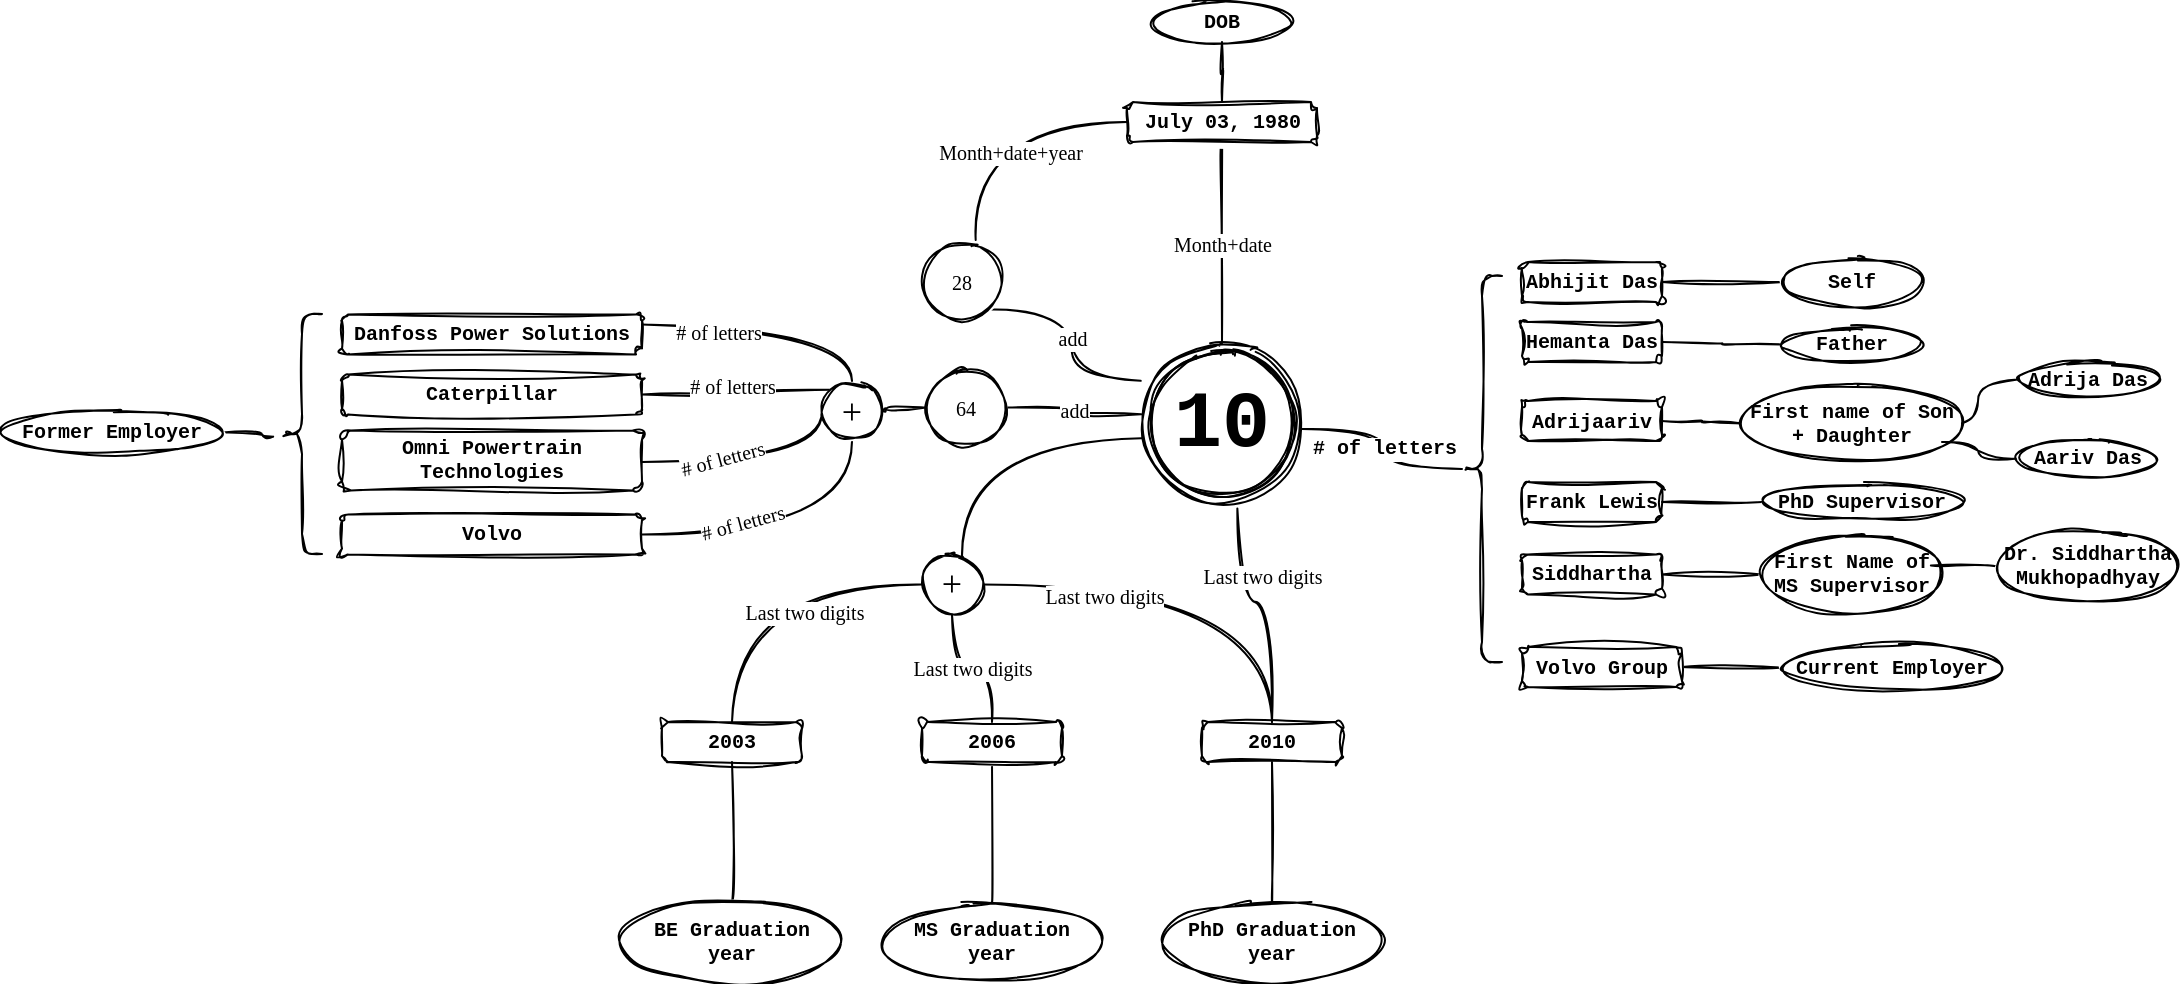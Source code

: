 <mxfile version="20.7.4" type="device"><diagram id="dtXAtsoBDzkD98JHixK8" name="Page-1"><mxGraphModel dx="497" dy="388" grid="1" gridSize="10" guides="1" tooltips="1" connect="1" arrows="1" fold="1" page="1" pageScale="1" pageWidth="1100" pageHeight="850" math="0" shadow="0"><root><mxCell id="0"/><mxCell id="1" parent="0"/><mxCell id="CIB6YgDIKwOVZnTUsFyA-10" style="edgeStyle=orthogonalEdgeStyle;curved=1;sketch=1;orthogonalLoop=1;jettySize=auto;html=1;fontSize=10;endArrow=none;endFill=0;fontFamily=Courier New;fontStyle=1" edge="1" parent="1" source="CIB6YgDIKwOVZnTUsFyA-3"><mxGeometry relative="1" as="geometry"><mxPoint x="898" y="350" as="targetPoint"/></mxGeometry></mxCell><mxCell id="CIB6YgDIKwOVZnTUsFyA-3" value="Abhijit Das" style="rounded=1;whiteSpace=wrap;html=1;fontSize=10;sketch=1;curveFitting=1;jiggle=2;fontFamily=Courier New;fontStyle=1" vertex="1" parent="1"><mxGeometry x="768" y="340" width="70" height="20" as="geometry"/></mxCell><mxCell id="CIB6YgDIKwOVZnTUsFyA-6" value="Hemanta Das" style="rounded=1;whiteSpace=wrap;html=1;fontSize=10;sketch=1;curveFitting=1;jiggle=2;fontFamily=Courier New;fontStyle=1" vertex="1" parent="1"><mxGeometry x="768" y="370" width="70" height="20" as="geometry"/></mxCell><mxCell id="CIB6YgDIKwOVZnTUsFyA-7" value="Adrijaariv" style="rounded=1;whiteSpace=wrap;html=1;fontSize=10;sketch=1;curveFitting=1;jiggle=2;fontFamily=Courier New;fontStyle=1" vertex="1" parent="1"><mxGeometry x="768" y="409.5" width="70" height="20" as="geometry"/></mxCell><mxCell id="CIB6YgDIKwOVZnTUsFyA-8" value="Frank Lewis" style="rounded=1;whiteSpace=wrap;html=1;fontSize=10;sketch=1;curveFitting=1;jiggle=2;fontFamily=Courier New;fontStyle=1" vertex="1" parent="1"><mxGeometry x="768" y="450" width="70" height="20" as="geometry"/></mxCell><mxCell id="CIB6YgDIKwOVZnTUsFyA-9" value="Siddhartha" style="rounded=1;whiteSpace=wrap;html=1;fontSize=10;sketch=1;curveFitting=1;jiggle=2;fontFamily=Courier New;fontStyle=1" vertex="1" parent="1"><mxGeometry x="768" y="486.25" width="70" height="20" as="geometry"/></mxCell><mxCell id="CIB6YgDIKwOVZnTUsFyA-11" value="Self" style="ellipse;whiteSpace=wrap;html=1;sketch=1;fontSize=10;fontFamily=Courier New;fontStyle=1" vertex="1" parent="1"><mxGeometry x="898" y="337.5" width="70" height="25" as="geometry"/></mxCell><mxCell id="CIB6YgDIKwOVZnTUsFyA-13" style="edgeStyle=orthogonalEdgeStyle;curved=1;sketch=1;orthogonalLoop=1;jettySize=auto;html=1;fontSize=10;endArrow=none;endFill=0;fontFamily=Courier New;fontStyle=1" edge="1" parent="1" source="CIB6YgDIKwOVZnTUsFyA-12" target="CIB6YgDIKwOVZnTUsFyA-6"><mxGeometry relative="1" as="geometry"/></mxCell><mxCell id="CIB6YgDIKwOVZnTUsFyA-12" value="Father" style="ellipse;whiteSpace=wrap;html=1;sketch=1;fontSize=10;fontFamily=Courier New;fontStyle=1" vertex="1" parent="1"><mxGeometry x="898" y="372.5" width="70" height="17.5" as="geometry"/></mxCell><mxCell id="CIB6YgDIKwOVZnTUsFyA-15" style="edgeStyle=orthogonalEdgeStyle;curved=1;sketch=1;orthogonalLoop=1;jettySize=auto;html=1;entryX=1;entryY=0.5;entryDx=0;entryDy=0;fontSize=10;endArrow=none;endFill=0;fontFamily=Courier New;fontStyle=1" edge="1" parent="1" source="CIB6YgDIKwOVZnTUsFyA-14" target="CIB6YgDIKwOVZnTUsFyA-7"><mxGeometry relative="1" as="geometry"/></mxCell><mxCell id="CIB6YgDIKwOVZnTUsFyA-14" value="First name of Son + Daughter" style="ellipse;whiteSpace=wrap;html=1;sketch=1;fontSize=10;fontFamily=Courier New;fontStyle=1" vertex="1" parent="1"><mxGeometry x="878" y="401.25" width="110" height="38.75" as="geometry"/></mxCell><mxCell id="CIB6YgDIKwOVZnTUsFyA-17" style="edgeStyle=orthogonalEdgeStyle;curved=1;sketch=1;orthogonalLoop=1;jettySize=auto;html=1;entryX=1;entryY=0.5;entryDx=0;entryDy=0;fontSize=10;endArrow=none;endFill=0;fontFamily=Courier New;fontStyle=1" edge="1" parent="1" source="CIB6YgDIKwOVZnTUsFyA-16" target="CIB6YgDIKwOVZnTUsFyA-14"><mxGeometry relative="1" as="geometry"/></mxCell><mxCell id="CIB6YgDIKwOVZnTUsFyA-16" value="Adrija Das" style="ellipse;whiteSpace=wrap;html=1;sketch=1;fontSize=10;fontFamily=Courier New;fontStyle=1" vertex="1" parent="1"><mxGeometry x="1016" y="390" width="70" height="17.5" as="geometry"/></mxCell><mxCell id="CIB6YgDIKwOVZnTUsFyA-19" style="edgeStyle=orthogonalEdgeStyle;curved=1;sketch=1;orthogonalLoop=1;jettySize=auto;html=1;fontSize=10;endArrow=none;endFill=0;fontFamily=Courier New;fontStyle=1" edge="1" parent="1" source="CIB6YgDIKwOVZnTUsFyA-18"><mxGeometry relative="1" as="geometry"><mxPoint x="978" y="430" as="targetPoint"/></mxGeometry></mxCell><mxCell id="CIB6YgDIKwOVZnTUsFyA-18" value="Aariv Das" style="ellipse;whiteSpace=wrap;html=1;sketch=1;fontSize=10;fontFamily=Courier New;fontStyle=1" vertex="1" parent="1"><mxGeometry x="1016" y="429.5" width="70" height="17.5" as="geometry"/></mxCell><mxCell id="CIB6YgDIKwOVZnTUsFyA-22" style="edgeStyle=orthogonalEdgeStyle;curved=1;sketch=1;orthogonalLoop=1;jettySize=auto;html=1;entryX=1;entryY=0.5;entryDx=0;entryDy=0;fontSize=10;endArrow=none;endFill=0;fontFamily=Courier New;fontStyle=1" edge="1" parent="1" source="CIB6YgDIKwOVZnTUsFyA-20" target="CIB6YgDIKwOVZnTUsFyA-8"><mxGeometry relative="1" as="geometry"/></mxCell><mxCell id="CIB6YgDIKwOVZnTUsFyA-20" value="PhD Supervisor" style="ellipse;whiteSpace=wrap;html=1;sketch=1;fontSize=10;fontFamily=Courier New;fontStyle=1" vertex="1" parent="1"><mxGeometry x="888" y="451.25" width="100" height="17.5" as="geometry"/></mxCell><mxCell id="CIB6YgDIKwOVZnTUsFyA-23" style="edgeStyle=orthogonalEdgeStyle;curved=1;sketch=1;orthogonalLoop=1;jettySize=auto;html=1;entryX=1;entryY=0.5;entryDx=0;entryDy=0;fontSize=10;endArrow=none;endFill=0;fontFamily=Courier New;fontStyle=1" edge="1" parent="1" source="CIB6YgDIKwOVZnTUsFyA-21" target="CIB6YgDIKwOVZnTUsFyA-9"><mxGeometry relative="1" as="geometry"/></mxCell><mxCell id="CIB6YgDIKwOVZnTUsFyA-21" value="First Name of MS Supervisor" style="ellipse;whiteSpace=wrap;html=1;sketch=1;fontSize=10;fontFamily=Courier New;fontStyle=1" vertex="1" parent="1"><mxGeometry x="888" y="477.5" width="90" height="37.5" as="geometry"/></mxCell><mxCell id="CIB6YgDIKwOVZnTUsFyA-25" style="edgeStyle=orthogonalEdgeStyle;curved=1;sketch=1;orthogonalLoop=1;jettySize=auto;html=1;entryX=0.938;entryY=0.38;entryDx=0;entryDy=0;entryPerimeter=0;fontSize=10;endArrow=none;endFill=0;fontFamily=Courier New;fontStyle=1" edge="1" parent="1" source="CIB6YgDIKwOVZnTUsFyA-24" target="CIB6YgDIKwOVZnTUsFyA-21"><mxGeometry relative="1" as="geometry"/></mxCell><mxCell id="CIB6YgDIKwOVZnTUsFyA-24" value="Dr. Siddhartha Mukhopadhyay" style="ellipse;whiteSpace=wrap;html=1;sketch=1;fontSize=10;fontFamily=Courier New;fontStyle=1" vertex="1" parent="1"><mxGeometry x="1006" y="473.5" width="90" height="37.5" as="geometry"/></mxCell><mxCell id="CIB6YgDIKwOVZnTUsFyA-28" value="# of letters" style="edgeStyle=orthogonalEdgeStyle;curved=1;sketch=1;orthogonalLoop=1;jettySize=auto;html=1;entryX=1.1;entryY=0.58;entryDx=0;entryDy=0;entryPerimeter=0;fontSize=10;endArrow=none;endFill=0;fontFamily=Courier New;fontStyle=1" edge="1" parent="1" source="CIB6YgDIKwOVZnTUsFyA-26"><mxGeometry relative="1" as="geometry"><mxPoint x="658" y="423.5" as="targetPoint"/></mxGeometry></mxCell><mxCell id="CIB6YgDIKwOVZnTUsFyA-26" value="" style="shape=curlyBracket;whiteSpace=wrap;html=1;rounded=1;labelPosition=left;verticalLabelPosition=middle;align=right;verticalAlign=middle;sketch=1;fontSize=10;fontFamily=Courier New;fontStyle=1" vertex="1" parent="1"><mxGeometry x="738" y="347" width="20" height="193" as="geometry"/></mxCell><mxCell id="CIB6YgDIKwOVZnTUsFyA-29" value="&lt;span style=&quot;font-size: 40px;&quot;&gt;10&lt;/span&gt;" style="ellipse;shape=doubleEllipse;whiteSpace=wrap;html=1;aspect=fixed;sketch=1;fontSize=40;fontFamily=Courier New;fontStyle=1" vertex="1" parent="1"><mxGeometry x="578" y="380.63" width="80" height="80" as="geometry"/></mxCell><mxCell id="CIB6YgDIKwOVZnTUsFyA-33" style="edgeStyle=orthogonalEdgeStyle;curved=1;sketch=1;orthogonalLoop=1;jettySize=auto;html=1;entryX=0.596;entryY=1.032;entryDx=0;entryDy=0;entryPerimeter=0;fontFamily=Verdana;fontSize=40;endArrow=none;endFill=0;" edge="1" parent="1" source="CIB6YgDIKwOVZnTUsFyA-31" target="CIB6YgDIKwOVZnTUsFyA-29"><mxGeometry relative="1" as="geometry"><Array as="points"><mxPoint x="643" y="510"/><mxPoint x="626" y="510"/></Array></mxGeometry></mxCell><mxCell id="CIB6YgDIKwOVZnTUsFyA-34" value="&lt;font style=&quot;font-size: 10px;&quot;&gt;Last two digits&lt;br style=&quot;font-size: 10px;&quot;&gt;&lt;/font&gt;" style="edgeLabel;html=1;align=center;verticalAlign=middle;resizable=0;points=[];fontSize=10;fontFamily=Verdana;" vertex="1" connectable="0" parent="CIB6YgDIKwOVZnTUsFyA-33"><mxGeometry x="-0.158" y="4" relative="1" as="geometry"><mxPoint x="-1" y="-21" as="offset"/></mxGeometry></mxCell><mxCell id="CIB6YgDIKwOVZnTUsFyA-31" value="2010" style="rounded=1;whiteSpace=wrap;html=1;fontSize=10;sketch=1;curveFitting=1;jiggle=2;fontFamily=Courier New;fontStyle=1" vertex="1" parent="1"><mxGeometry x="608" y="570" width="70" height="20" as="geometry"/></mxCell><mxCell id="CIB6YgDIKwOVZnTUsFyA-35" style="edgeStyle=orthogonalEdgeStyle;curved=1;sketch=1;orthogonalLoop=1;jettySize=auto;html=1;entryX=0.5;entryY=1;entryDx=0;entryDy=0;fontFamily=Verdana;fontSize=10;endArrow=none;endFill=0;" edge="1" parent="1" source="CIB6YgDIKwOVZnTUsFyA-32" target="CIB6YgDIKwOVZnTUsFyA-31"><mxGeometry relative="1" as="geometry"/></mxCell><mxCell id="CIB6YgDIKwOVZnTUsFyA-32" value="PhD Graduation year" style="ellipse;whiteSpace=wrap;html=1;sketch=1;fontSize=10;fontFamily=Courier New;fontStyle=1" vertex="1" parent="1"><mxGeometry x="588" y="660" width="110" height="40" as="geometry"/></mxCell><mxCell id="CIB6YgDIKwOVZnTUsFyA-44" style="edgeStyle=orthogonalEdgeStyle;curved=1;sketch=1;orthogonalLoop=1;jettySize=auto;html=1;entryX=0.5;entryY=1;entryDx=0;entryDy=0;fontFamily=Verdana;fontSize=10;endArrow=none;endFill=0;" edge="1" parent="1" source="CIB6YgDIKwOVZnTUsFyA-39" target="CIB6YgDIKwOVZnTUsFyA-41"><mxGeometry relative="1" as="geometry"/></mxCell><mxCell id="CIB6YgDIKwOVZnTUsFyA-39" value="MS Graduation year" style="ellipse;whiteSpace=wrap;html=1;sketch=1;fontSize=10;fontFamily=Courier New;fontStyle=1" vertex="1" parent="1"><mxGeometry x="448" y="660" width="110" height="40" as="geometry"/></mxCell><mxCell id="CIB6YgDIKwOVZnTUsFyA-43" style="edgeStyle=orthogonalEdgeStyle;curved=1;sketch=1;orthogonalLoop=1;jettySize=auto;html=1;entryX=0.5;entryY=1;entryDx=0;entryDy=0;fontFamily=Verdana;fontSize=10;endArrow=none;endFill=0;" edge="1" parent="1" source="CIB6YgDIKwOVZnTUsFyA-40" target="CIB6YgDIKwOVZnTUsFyA-42"><mxGeometry relative="1" as="geometry"/></mxCell><mxCell id="CIB6YgDIKwOVZnTUsFyA-40" value="BE Graduation year" style="ellipse;whiteSpace=wrap;html=1;sketch=1;fontSize=10;fontFamily=Courier New;fontStyle=1" vertex="1" parent="1"><mxGeometry x="318" y="660" width="110" height="40" as="geometry"/></mxCell><mxCell id="CIB6YgDIKwOVZnTUsFyA-41" value="2006" style="rounded=1;whiteSpace=wrap;html=1;fontSize=10;sketch=1;curveFitting=1;jiggle=2;fontFamily=Courier New;fontStyle=1" vertex="1" parent="1"><mxGeometry x="468" y="570" width="70" height="20" as="geometry"/></mxCell><mxCell id="CIB6YgDIKwOVZnTUsFyA-42" value="2003" style="rounded=1;whiteSpace=wrap;html=1;fontSize=10;sketch=1;curveFitting=1;jiggle=2;fontFamily=Courier New;fontStyle=1" vertex="1" parent="1"><mxGeometry x="338" y="570" width="70" height="20" as="geometry"/></mxCell><mxCell id="CIB6YgDIKwOVZnTUsFyA-46" style="edgeStyle=orthogonalEdgeStyle;curved=1;sketch=1;orthogonalLoop=1;jettySize=auto;html=1;exitX=1;exitY=0.5;exitDx=0;exitDy=0;entryX=0.5;entryY=0;entryDx=0;entryDy=0;fontFamily=Verdana;fontSize=18;endArrow=none;endFill=0;" edge="1" parent="1" source="CIB6YgDIKwOVZnTUsFyA-45" target="CIB6YgDIKwOVZnTUsFyA-31"><mxGeometry relative="1" as="geometry"/></mxCell><mxCell id="CIB6YgDIKwOVZnTUsFyA-49" value="&lt;span style=&quot;font-size: 10px;&quot;&gt;Last two digits&lt;/span&gt;" style="edgeLabel;html=1;align=center;verticalAlign=middle;resizable=0;points=[];fontSize=10;fontFamily=Verdana;" vertex="1" connectable="0" parent="CIB6YgDIKwOVZnTUsFyA-46"><mxGeometry x="-0.23" y="-6" relative="1" as="geometry"><mxPoint x="-22" y="-1" as="offset"/></mxGeometry></mxCell><mxCell id="CIB6YgDIKwOVZnTUsFyA-47" value="&lt;span style=&quot;font-size: 10px;&quot;&gt;Last two digits&lt;/span&gt;" style="edgeStyle=orthogonalEdgeStyle;curved=1;sketch=1;orthogonalLoop=1;jettySize=auto;html=1;entryX=0.5;entryY=0;entryDx=0;entryDy=0;fontFamily=Verdana;fontSize=10;endArrow=none;endFill=0;" edge="1" parent="1" source="CIB6YgDIKwOVZnTUsFyA-45" target="CIB6YgDIKwOVZnTUsFyA-41"><mxGeometry relative="1" as="geometry"/></mxCell><mxCell id="CIB6YgDIKwOVZnTUsFyA-48" style="edgeStyle=orthogonalEdgeStyle;curved=1;sketch=1;orthogonalLoop=1;jettySize=auto;html=1;entryX=0.5;entryY=0;entryDx=0;entryDy=0;fontFamily=Verdana;fontSize=18;endArrow=none;endFill=0;" edge="1" parent="1" source="CIB6YgDIKwOVZnTUsFyA-45" target="CIB6YgDIKwOVZnTUsFyA-42"><mxGeometry relative="1" as="geometry"/></mxCell><mxCell id="CIB6YgDIKwOVZnTUsFyA-50" value="Last two digits" style="edgeLabel;html=1;align=center;verticalAlign=middle;resizable=0;points=[];fontSize=10;fontFamily=Verdana;" vertex="1" connectable="0" parent="CIB6YgDIKwOVZnTUsFyA-48"><mxGeometry x="-0.274" y="13" relative="1" as="geometry"><mxPoint as="offset"/></mxGeometry></mxCell><mxCell id="CIB6YgDIKwOVZnTUsFyA-51" style="edgeStyle=orthogonalEdgeStyle;curved=1;sketch=1;orthogonalLoop=1;jettySize=auto;html=1;entryX=-0.003;entryY=0.594;entryDx=0;entryDy=0;entryPerimeter=0;fontFamily=Verdana;fontSize=10;endArrow=none;endFill=0;" edge="1" parent="1" source="CIB6YgDIKwOVZnTUsFyA-45" target="CIB6YgDIKwOVZnTUsFyA-29"><mxGeometry relative="1" as="geometry"><Array as="points"><mxPoint x="488" y="428"/></Array></mxGeometry></mxCell><mxCell id="CIB6YgDIKwOVZnTUsFyA-45" value="&lt;font style=&quot;font-size: 18px;&quot;&gt;+&lt;/font&gt;" style="ellipse;whiteSpace=wrap;html=1;aspect=fixed;sketch=1;fontFamily=Verdana;fontSize=10;" vertex="1" parent="1"><mxGeometry x="468" y="486.25" width="30" height="30" as="geometry"/></mxCell><mxCell id="CIB6YgDIKwOVZnTUsFyA-52" value="DOB" style="ellipse;whiteSpace=wrap;html=1;sketch=1;fontSize=10;fontFamily=Courier New;fontStyle=1" vertex="1" parent="1"><mxGeometry x="583" y="210" width="70" height="20" as="geometry"/></mxCell><mxCell id="CIB6YgDIKwOVZnTUsFyA-55" style="edgeStyle=orthogonalEdgeStyle;curved=1;sketch=1;orthogonalLoop=1;jettySize=auto;html=1;entryX=0.5;entryY=1;entryDx=0;entryDy=0;fontFamily=Verdana;fontSize=10;endArrow=none;endFill=0;" edge="1" parent="1" source="CIB6YgDIKwOVZnTUsFyA-53" target="CIB6YgDIKwOVZnTUsFyA-52"><mxGeometry relative="1" as="geometry"/></mxCell><mxCell id="CIB6YgDIKwOVZnTUsFyA-56" value="Month+date" style="edgeStyle=orthogonalEdgeStyle;curved=1;sketch=1;orthogonalLoop=1;jettySize=auto;html=1;entryX=0.5;entryY=0;entryDx=0;entryDy=0;fontFamily=Verdana;fontSize=10;endArrow=none;endFill=0;" edge="1" parent="1" source="CIB6YgDIKwOVZnTUsFyA-53" target="CIB6YgDIKwOVZnTUsFyA-29"><mxGeometry relative="1" as="geometry"/></mxCell><mxCell id="CIB6YgDIKwOVZnTUsFyA-59" style="edgeStyle=orthogonalEdgeStyle;curved=1;sketch=1;orthogonalLoop=1;jettySize=auto;html=1;entryX=0.671;entryY=-0.038;entryDx=0;entryDy=0;entryPerimeter=0;fontFamily=Verdana;fontSize=10;endArrow=none;endFill=0;" edge="1" parent="1" source="CIB6YgDIKwOVZnTUsFyA-53" target="CIB6YgDIKwOVZnTUsFyA-57"><mxGeometry relative="1" as="geometry"/></mxCell><mxCell id="CIB6YgDIKwOVZnTUsFyA-60" value="Month+date+year" style="edgeLabel;html=1;align=center;verticalAlign=middle;resizable=0;points=[];fontSize=10;fontFamily=Verdana;" vertex="1" connectable="0" parent="CIB6YgDIKwOVZnTUsFyA-59"><mxGeometry x="-0.13" y="15" relative="1" as="geometry"><mxPoint as="offset"/></mxGeometry></mxCell><mxCell id="CIB6YgDIKwOVZnTUsFyA-53" value="July 03, 1980" style="rounded=1;whiteSpace=wrap;html=1;fontSize=10;sketch=1;curveFitting=1;jiggle=2;fontFamily=Courier New;fontStyle=1" vertex="1" parent="1"><mxGeometry x="570.5" y="260" width="95" height="20" as="geometry"/></mxCell><mxCell id="CIB6YgDIKwOVZnTUsFyA-61" value="add" style="edgeStyle=orthogonalEdgeStyle;curved=1;sketch=1;orthogonalLoop=1;jettySize=auto;html=1;exitX=1;exitY=1;exitDx=0;exitDy=0;entryX=-0.008;entryY=0.235;entryDx=0;entryDy=0;entryPerimeter=0;fontFamily=Verdana;fontSize=10;endArrow=none;endFill=0;" edge="1" parent="1" source="CIB6YgDIKwOVZnTUsFyA-57" target="CIB6YgDIKwOVZnTUsFyA-29"><mxGeometry relative="1" as="geometry"/></mxCell><mxCell id="CIB6YgDIKwOVZnTUsFyA-57" value="28" style="ellipse;whiteSpace=wrap;html=1;sketch=1;fontFamily=Verdana;fontSize=10;" vertex="1" parent="1"><mxGeometry x="468" y="330.5" width="40" height="39" as="geometry"/></mxCell><mxCell id="CIB6YgDIKwOVZnTUsFyA-65" style="edgeStyle=orthogonalEdgeStyle;curved=1;sketch=1;orthogonalLoop=1;jettySize=auto;html=1;entryX=0;entryY=0.5;entryDx=0;entryDy=0;fontFamily=Verdana;fontSize=10;endArrow=none;endFill=0;" edge="1" parent="1" source="CIB6YgDIKwOVZnTUsFyA-62" target="CIB6YgDIKwOVZnTUsFyA-64"><mxGeometry relative="1" as="geometry"/></mxCell><mxCell id="CIB6YgDIKwOVZnTUsFyA-62" value="Volvo Group" style="rounded=1;whiteSpace=wrap;html=1;fontSize=10;sketch=1;curveFitting=1;jiggle=2;fontFamily=Courier New;fontStyle=1" vertex="1" parent="1"><mxGeometry x="768" y="532.5" width="80" height="20" as="geometry"/></mxCell><mxCell id="CIB6YgDIKwOVZnTUsFyA-64" value="Current Employer" style="ellipse;whiteSpace=wrap;html=1;sketch=1;fontSize=10;fontFamily=Courier New;fontStyle=1" vertex="1" parent="1"><mxGeometry x="898" y="531.5" width="110" height="22.5" as="geometry"/></mxCell><mxCell id="CIB6YgDIKwOVZnTUsFyA-66" value="Danfoss Power Solutions" style="rounded=1;whiteSpace=wrap;html=1;fontSize=10;sketch=1;curveFitting=1;jiggle=2;fontFamily=Courier New;fontStyle=1" vertex="1" parent="1"><mxGeometry x="178" y="366.25" width="150" height="20" as="geometry"/></mxCell><mxCell id="CIB6YgDIKwOVZnTUsFyA-69" value="Caterpillar" style="rounded=1;whiteSpace=wrap;html=1;fontSize=10;sketch=1;curveFitting=1;jiggle=2;fontFamily=Courier New;fontStyle=1" vertex="1" parent="1"><mxGeometry x="178" y="396.25" width="150" height="20" as="geometry"/></mxCell><mxCell id="CIB6YgDIKwOVZnTUsFyA-71" value="Omni Powertrain Technologies" style="rounded=1;whiteSpace=wrap;html=1;fontSize=10;sketch=1;curveFitting=1;jiggle=2;fontFamily=Courier New;fontStyle=1" vertex="1" parent="1"><mxGeometry x="178" y="424.25" width="150" height="30" as="geometry"/></mxCell><mxCell id="CIB6YgDIKwOVZnTUsFyA-72" value="Volvo" style="rounded=1;whiteSpace=wrap;html=1;fontSize=10;sketch=1;curveFitting=1;jiggle=2;fontFamily=Courier New;fontStyle=1" vertex="1" parent="1"><mxGeometry x="178" y="466.25" width="150" height="20" as="geometry"/></mxCell><mxCell id="CIB6YgDIKwOVZnTUsFyA-76" style="edgeStyle=orthogonalEdgeStyle;curved=1;sketch=1;orthogonalLoop=1;jettySize=auto;html=1;entryX=1;entryY=0.5;entryDx=0;entryDy=0;fontFamily=Verdana;fontSize=10;endArrow=none;endFill=0;exitX=0;exitY=0;exitDx=0;exitDy=0;" edge="1" parent="1" source="CIB6YgDIKwOVZnTUsFyA-73" target="CIB6YgDIKwOVZnTUsFyA-69"><mxGeometry relative="1" as="geometry"/></mxCell><mxCell id="CIB6YgDIKwOVZnTUsFyA-77" style="edgeStyle=orthogonalEdgeStyle;curved=1;sketch=1;orthogonalLoop=1;jettySize=auto;html=1;fontFamily=Verdana;fontSize=10;endArrow=none;endFill=0;" edge="1" parent="1" source="CIB6YgDIKwOVZnTUsFyA-73"><mxGeometry relative="1" as="geometry"><mxPoint x="328" y="440" as="targetPoint"/><Array as="points"><mxPoint x="418" y="440"/></Array></mxGeometry></mxCell><mxCell id="CIB6YgDIKwOVZnTUsFyA-78" style="edgeStyle=orthogonalEdgeStyle;curved=1;sketch=1;orthogonalLoop=1;jettySize=auto;html=1;entryX=1;entryY=0.5;entryDx=0;entryDy=0;fontFamily=Verdana;fontSize=10;endArrow=none;endFill=0;" edge="1" parent="1" source="CIB6YgDIKwOVZnTUsFyA-73" target="CIB6YgDIKwOVZnTUsFyA-72"><mxGeometry relative="1" as="geometry"><Array as="points"><mxPoint x="433" y="476"/></Array></mxGeometry></mxCell><mxCell id="CIB6YgDIKwOVZnTUsFyA-79" style="edgeStyle=orthogonalEdgeStyle;curved=1;sketch=1;orthogonalLoop=1;jettySize=auto;html=1;entryX=1;entryY=0.25;entryDx=0;entryDy=0;fontFamily=Verdana;fontSize=10;endArrow=none;endFill=0;exitX=0.5;exitY=0;exitDx=0;exitDy=0;" edge="1" parent="1" source="CIB6YgDIKwOVZnTUsFyA-73" target="CIB6YgDIKwOVZnTUsFyA-66"><mxGeometry relative="1" as="geometry"/></mxCell><mxCell id="CIB6YgDIKwOVZnTUsFyA-81" value="# of letters" style="edgeLabel;html=1;align=center;verticalAlign=middle;resizable=0;points=[];fontSize=10;fontFamily=Verdana;" vertex="1" connectable="0" parent="CIB6YgDIKwOVZnTUsFyA-79"><mxGeometry x="0.431" y="3" relative="1" as="geometry"><mxPoint as="offset"/></mxGeometry></mxCell><mxCell id="CIB6YgDIKwOVZnTUsFyA-73" value="&lt;font style=&quot;font-size: 18px;&quot;&gt;+&lt;/font&gt;" style="ellipse;whiteSpace=wrap;html=1;aspect=fixed;sketch=1;fontFamily=Verdana;fontSize=10;" vertex="1" parent="1"><mxGeometry x="418" y="399.5" width="30" height="30" as="geometry"/></mxCell><mxCell id="CIB6YgDIKwOVZnTUsFyA-82" value="# of letters" style="edgeLabel;html=1;align=center;verticalAlign=middle;resizable=0;points=[];fontSize=10;fontFamily=Verdana;" vertex="1" connectable="0" parent="1"><mxGeometry x="372.996" y="401.252" as="geometry"/></mxCell><mxCell id="CIB6YgDIKwOVZnTUsFyA-83" value="# of letters" style="edgeLabel;html=1;align=center;verticalAlign=middle;resizable=0;points=[];fontSize=10;fontFamily=Verdana;rotation=-15;" vertex="1" connectable="0" parent="1"><mxGeometry x="367.996" y="438.252" as="geometry"/></mxCell><mxCell id="CIB6YgDIKwOVZnTUsFyA-84" value="# of letters" style="edgeLabel;html=1;align=center;verticalAlign=middle;resizable=0;points=[];fontSize=10;fontFamily=Verdana;rotation=-15;" vertex="1" connectable="0" parent="1"><mxGeometry x="377.996" y="470.002" as="geometry"/></mxCell><mxCell id="CIB6YgDIKwOVZnTUsFyA-86" value="" style="shape=curlyBracket;whiteSpace=wrap;html=1;rounded=1;labelPosition=left;verticalLabelPosition=middle;align=right;verticalAlign=middle;sketch=1;fontFamily=Verdana;fontSize=10;" vertex="1" parent="1"><mxGeometry x="148" y="366" width="20" height="120" as="geometry"/></mxCell><mxCell id="CIB6YgDIKwOVZnTUsFyA-88" style="edgeStyle=orthogonalEdgeStyle;curved=1;sketch=1;orthogonalLoop=1;jettySize=auto;html=1;entryX=-0.221;entryY=0.511;entryDx=0;entryDy=0;entryPerimeter=0;fontFamily=Verdana;fontSize=10;endArrow=none;endFill=0;" edge="1" parent="1" source="CIB6YgDIKwOVZnTUsFyA-87" target="CIB6YgDIKwOVZnTUsFyA-86"><mxGeometry relative="1" as="geometry"/></mxCell><mxCell id="CIB6YgDIKwOVZnTUsFyA-87" value="Former Employer" style="ellipse;whiteSpace=wrap;html=1;sketch=1;fontSize=10;fontFamily=Courier New;fontStyle=1" vertex="1" parent="1"><mxGeometry x="8" y="414" width="110" height="22.5" as="geometry"/></mxCell><mxCell id="CIB6YgDIKwOVZnTUsFyA-91" value="add" style="edgeStyle=orthogonalEdgeStyle;curved=1;sketch=1;orthogonalLoop=1;jettySize=auto;html=1;entryX=-0.005;entryY=0.444;entryDx=0;entryDy=0;entryPerimeter=0;fontFamily=Verdana;fontSize=10;endArrow=none;endFill=0;" edge="1" parent="1" source="CIB6YgDIKwOVZnTUsFyA-89" target="CIB6YgDIKwOVZnTUsFyA-29"><mxGeometry relative="1" as="geometry"/></mxCell><mxCell id="CIB6YgDIKwOVZnTUsFyA-92" style="edgeStyle=orthogonalEdgeStyle;curved=1;sketch=1;orthogonalLoop=1;jettySize=auto;html=1;entryX=1;entryY=0.5;entryDx=0;entryDy=0;fontFamily=Verdana;fontSize=10;endArrow=none;endFill=0;" edge="1" parent="1" source="CIB6YgDIKwOVZnTUsFyA-89" target="CIB6YgDIKwOVZnTUsFyA-73"><mxGeometry relative="1" as="geometry"/></mxCell><mxCell id="CIB6YgDIKwOVZnTUsFyA-89" value="64" style="ellipse;whiteSpace=wrap;html=1;sketch=1;fontFamily=Verdana;fontSize=10;" vertex="1" parent="1"><mxGeometry x="470" y="393.25" width="40" height="39" as="geometry"/></mxCell></root></mxGraphModel></diagram></mxfile>